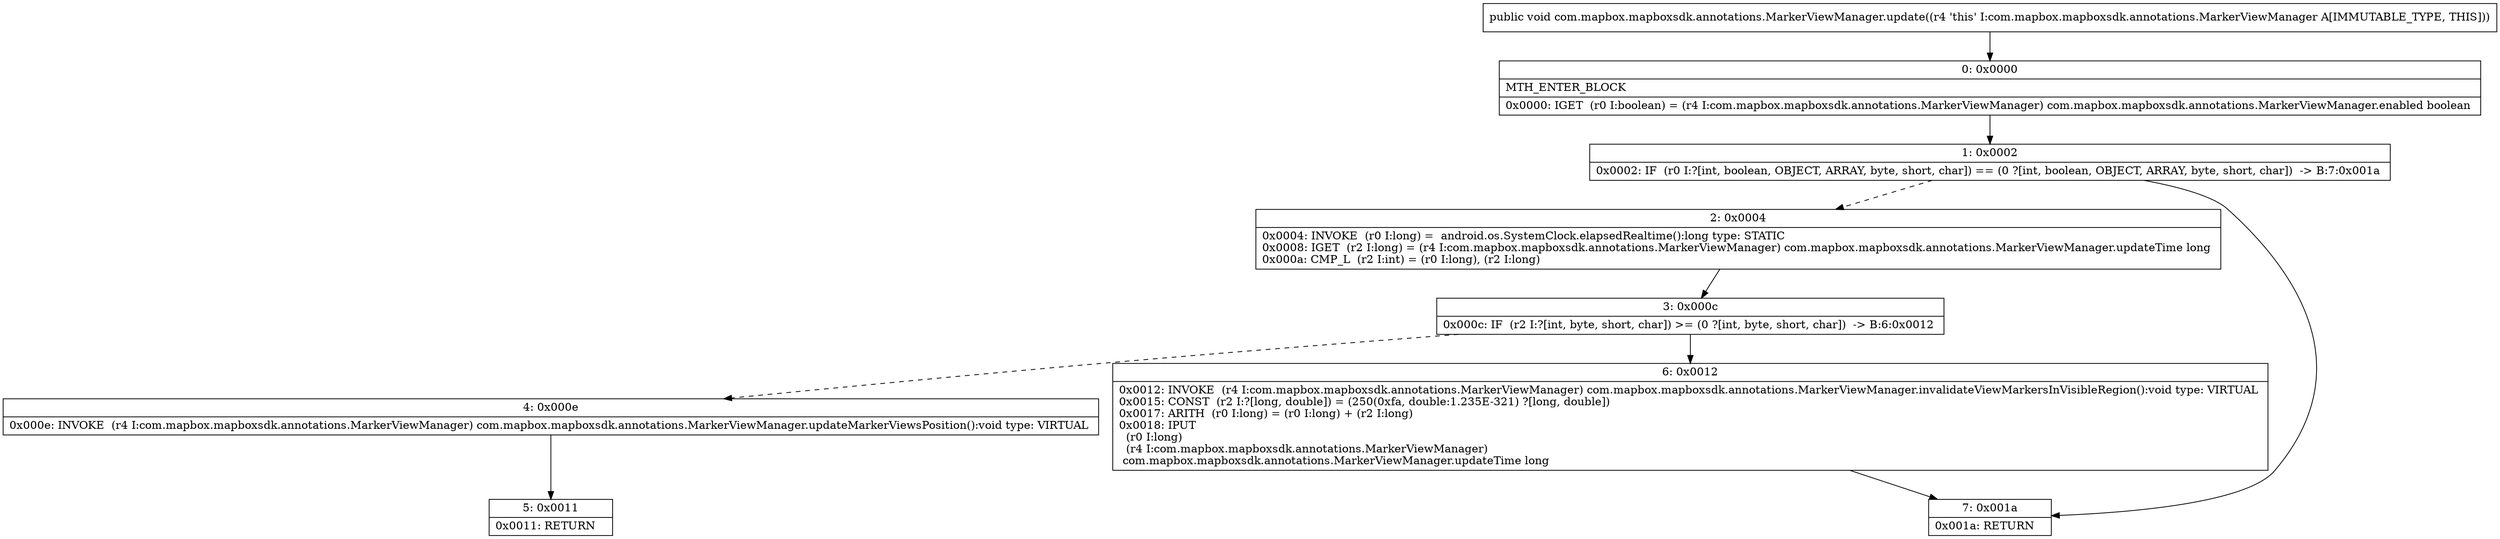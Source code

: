 digraph "CFG forcom.mapbox.mapboxsdk.annotations.MarkerViewManager.update()V" {
Node_0 [shape=record,label="{0\:\ 0x0000|MTH_ENTER_BLOCK\l|0x0000: IGET  (r0 I:boolean) = (r4 I:com.mapbox.mapboxsdk.annotations.MarkerViewManager) com.mapbox.mapboxsdk.annotations.MarkerViewManager.enabled boolean \l}"];
Node_1 [shape=record,label="{1\:\ 0x0002|0x0002: IF  (r0 I:?[int, boolean, OBJECT, ARRAY, byte, short, char]) == (0 ?[int, boolean, OBJECT, ARRAY, byte, short, char])  \-\> B:7:0x001a \l}"];
Node_2 [shape=record,label="{2\:\ 0x0004|0x0004: INVOKE  (r0 I:long) =  android.os.SystemClock.elapsedRealtime():long type: STATIC \l0x0008: IGET  (r2 I:long) = (r4 I:com.mapbox.mapboxsdk.annotations.MarkerViewManager) com.mapbox.mapboxsdk.annotations.MarkerViewManager.updateTime long \l0x000a: CMP_L  (r2 I:int) = (r0 I:long), (r2 I:long) \l}"];
Node_3 [shape=record,label="{3\:\ 0x000c|0x000c: IF  (r2 I:?[int, byte, short, char]) \>= (0 ?[int, byte, short, char])  \-\> B:6:0x0012 \l}"];
Node_4 [shape=record,label="{4\:\ 0x000e|0x000e: INVOKE  (r4 I:com.mapbox.mapboxsdk.annotations.MarkerViewManager) com.mapbox.mapboxsdk.annotations.MarkerViewManager.updateMarkerViewsPosition():void type: VIRTUAL \l}"];
Node_5 [shape=record,label="{5\:\ 0x0011|0x0011: RETURN   \l}"];
Node_6 [shape=record,label="{6\:\ 0x0012|0x0012: INVOKE  (r4 I:com.mapbox.mapboxsdk.annotations.MarkerViewManager) com.mapbox.mapboxsdk.annotations.MarkerViewManager.invalidateViewMarkersInVisibleRegion():void type: VIRTUAL \l0x0015: CONST  (r2 I:?[long, double]) = (250(0xfa, double:1.235E\-321) ?[long, double]) \l0x0017: ARITH  (r0 I:long) = (r0 I:long) + (r2 I:long) \l0x0018: IPUT  \l  (r0 I:long)\l  (r4 I:com.mapbox.mapboxsdk.annotations.MarkerViewManager)\l com.mapbox.mapboxsdk.annotations.MarkerViewManager.updateTime long \l}"];
Node_7 [shape=record,label="{7\:\ 0x001a|0x001a: RETURN   \l}"];
MethodNode[shape=record,label="{public void com.mapbox.mapboxsdk.annotations.MarkerViewManager.update((r4 'this' I:com.mapbox.mapboxsdk.annotations.MarkerViewManager A[IMMUTABLE_TYPE, THIS])) }"];
MethodNode -> Node_0;
Node_0 -> Node_1;
Node_1 -> Node_2[style=dashed];
Node_1 -> Node_7;
Node_2 -> Node_3;
Node_3 -> Node_4[style=dashed];
Node_3 -> Node_6;
Node_4 -> Node_5;
Node_6 -> Node_7;
}

